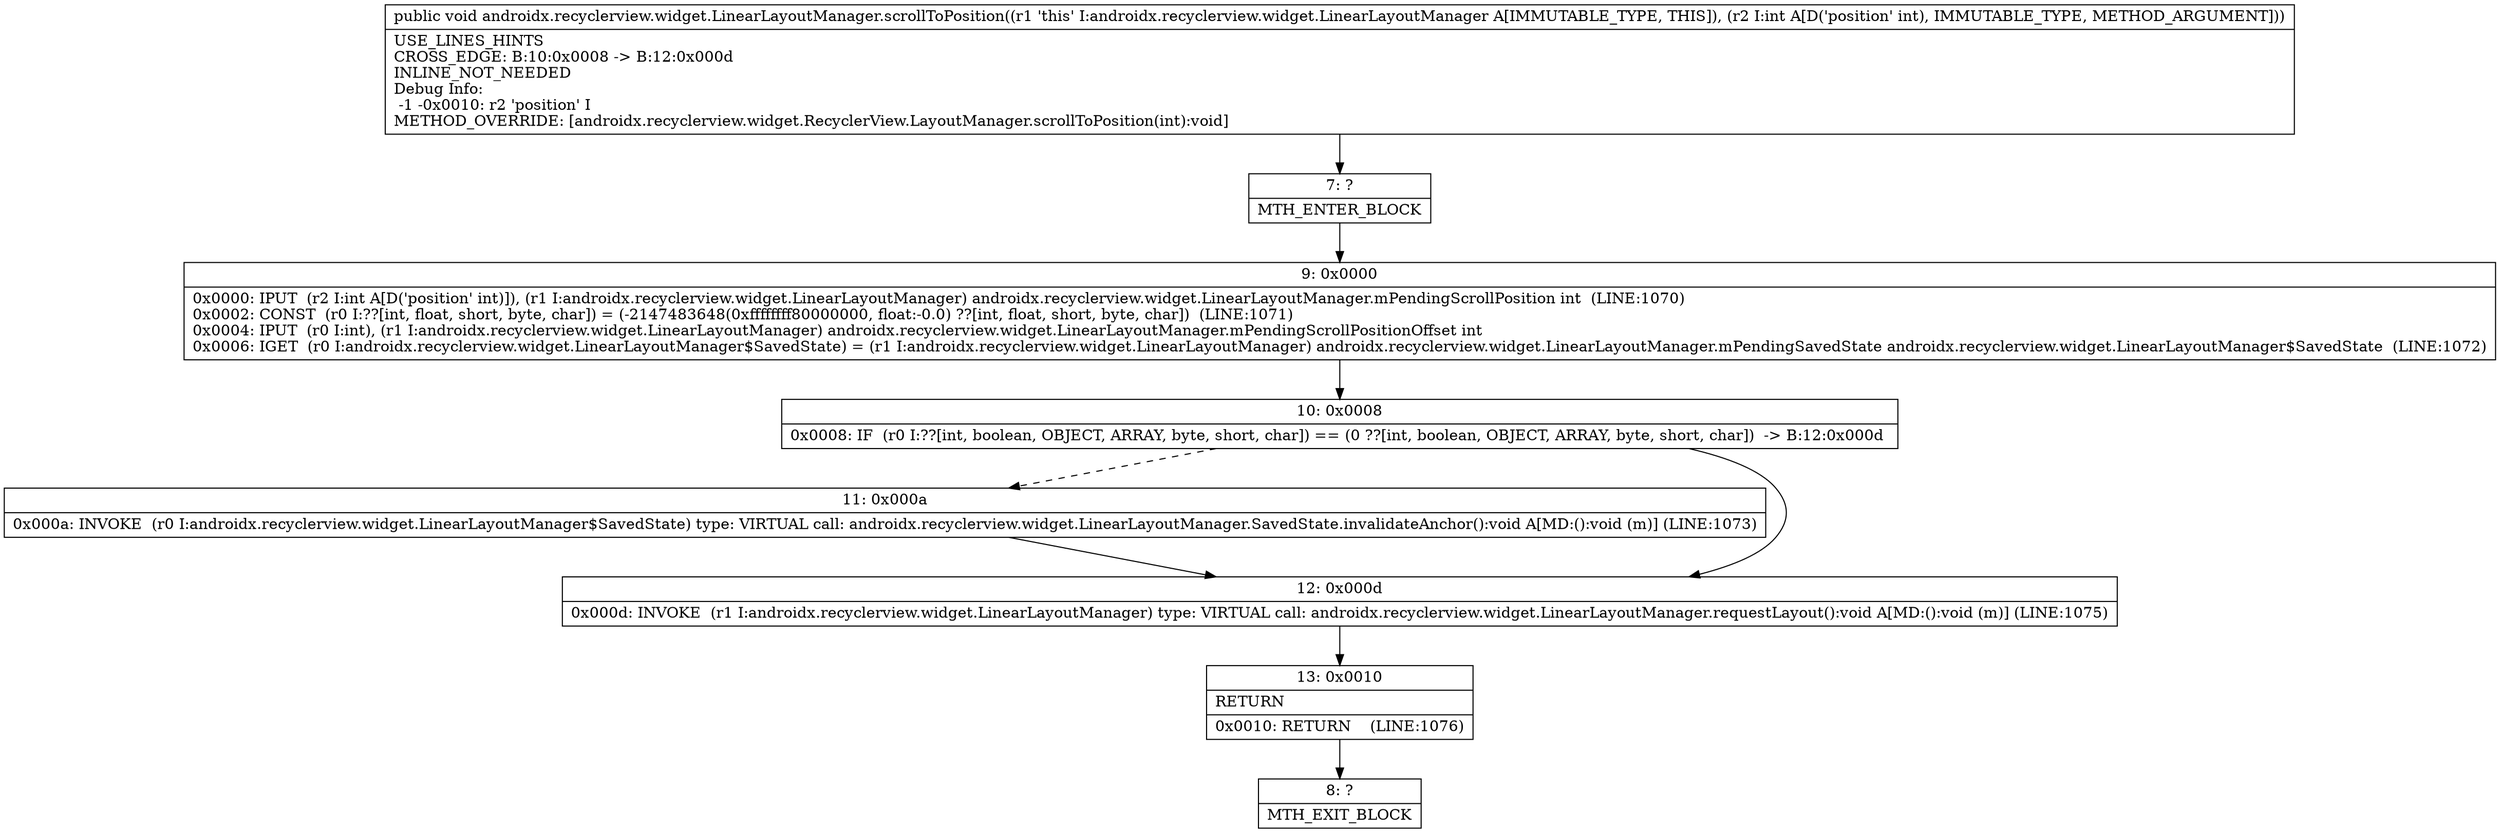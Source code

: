 digraph "CFG forandroidx.recyclerview.widget.LinearLayoutManager.scrollToPosition(I)V" {
Node_7 [shape=record,label="{7\:\ ?|MTH_ENTER_BLOCK\l}"];
Node_9 [shape=record,label="{9\:\ 0x0000|0x0000: IPUT  (r2 I:int A[D('position' int)]), (r1 I:androidx.recyclerview.widget.LinearLayoutManager) androidx.recyclerview.widget.LinearLayoutManager.mPendingScrollPosition int  (LINE:1070)\l0x0002: CONST  (r0 I:??[int, float, short, byte, char]) = (\-2147483648(0xffffffff80000000, float:\-0.0) ??[int, float, short, byte, char])  (LINE:1071)\l0x0004: IPUT  (r0 I:int), (r1 I:androidx.recyclerview.widget.LinearLayoutManager) androidx.recyclerview.widget.LinearLayoutManager.mPendingScrollPositionOffset int \l0x0006: IGET  (r0 I:androidx.recyclerview.widget.LinearLayoutManager$SavedState) = (r1 I:androidx.recyclerview.widget.LinearLayoutManager) androidx.recyclerview.widget.LinearLayoutManager.mPendingSavedState androidx.recyclerview.widget.LinearLayoutManager$SavedState  (LINE:1072)\l}"];
Node_10 [shape=record,label="{10\:\ 0x0008|0x0008: IF  (r0 I:??[int, boolean, OBJECT, ARRAY, byte, short, char]) == (0 ??[int, boolean, OBJECT, ARRAY, byte, short, char])  \-\> B:12:0x000d \l}"];
Node_11 [shape=record,label="{11\:\ 0x000a|0x000a: INVOKE  (r0 I:androidx.recyclerview.widget.LinearLayoutManager$SavedState) type: VIRTUAL call: androidx.recyclerview.widget.LinearLayoutManager.SavedState.invalidateAnchor():void A[MD:():void (m)] (LINE:1073)\l}"];
Node_12 [shape=record,label="{12\:\ 0x000d|0x000d: INVOKE  (r1 I:androidx.recyclerview.widget.LinearLayoutManager) type: VIRTUAL call: androidx.recyclerview.widget.LinearLayoutManager.requestLayout():void A[MD:():void (m)] (LINE:1075)\l}"];
Node_13 [shape=record,label="{13\:\ 0x0010|RETURN\l|0x0010: RETURN    (LINE:1076)\l}"];
Node_8 [shape=record,label="{8\:\ ?|MTH_EXIT_BLOCK\l}"];
MethodNode[shape=record,label="{public void androidx.recyclerview.widget.LinearLayoutManager.scrollToPosition((r1 'this' I:androidx.recyclerview.widget.LinearLayoutManager A[IMMUTABLE_TYPE, THIS]), (r2 I:int A[D('position' int), IMMUTABLE_TYPE, METHOD_ARGUMENT]))  | USE_LINES_HINTS\lCROSS_EDGE: B:10:0x0008 \-\> B:12:0x000d\lINLINE_NOT_NEEDED\lDebug Info:\l  \-1 \-0x0010: r2 'position' I\lMETHOD_OVERRIDE: [androidx.recyclerview.widget.RecyclerView.LayoutManager.scrollToPosition(int):void]\l}"];
MethodNode -> Node_7;Node_7 -> Node_9;
Node_9 -> Node_10;
Node_10 -> Node_11[style=dashed];
Node_10 -> Node_12;
Node_11 -> Node_12;
Node_12 -> Node_13;
Node_13 -> Node_8;
}

